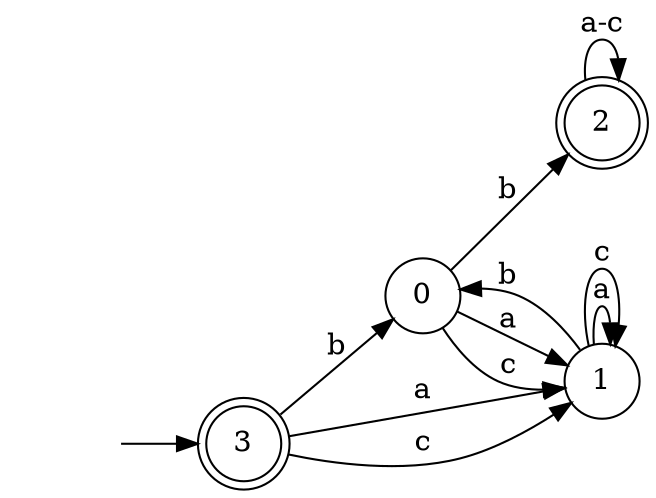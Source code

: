 digraph Automaton {
  rankdir = LR;
node [shape=circle];
  0 -> 1 [label="a"];
  0 -> 2 [label="b"];
  0 -> 1 [label="c"];
node [shape=circle];
  1 -> 1 [label="a"];
  1 -> 0 [label="b"];
  1 -> 1 [label="c"];
2 [shape=doublecircle]; 
  2 -> 2 [label="a-c"];
3 [shape=doublecircle]; 
  initial [shape=plaintext,label=""];
  initial -> 3
  3 -> 1 [label="a"];
  3 -> 0 [label="b"];
  3 -> 1 [label="c"];
}

